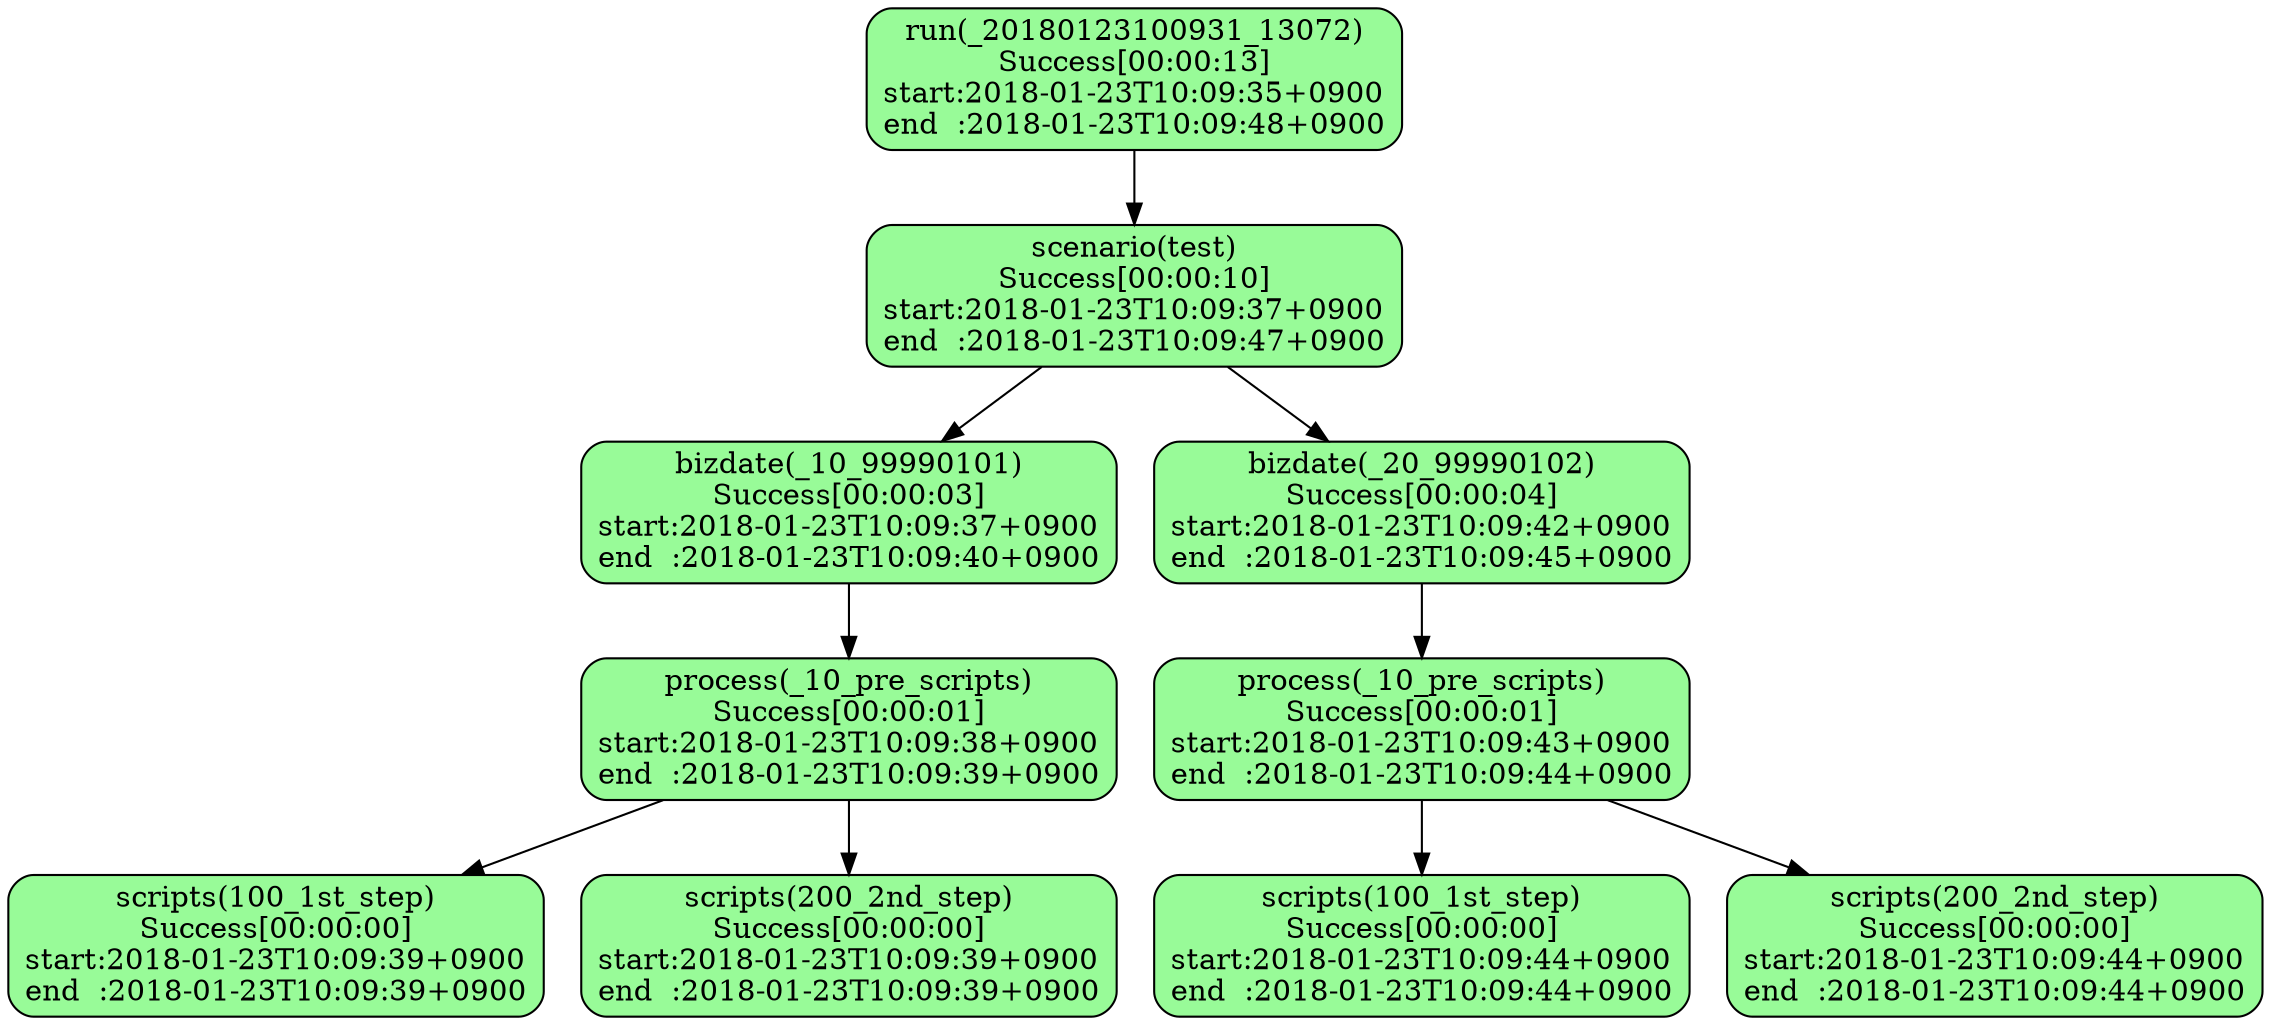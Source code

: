 digraph G {
  layout="dot";
  X20180123100931X13072Xrun[label="run(_20180123100931_13072)\nSuccess[00:00:13]\nstart:2018-01-23T10:09:35+0900\nend  :2018-01-23T10:09:48+0900",shape="box",style="filled,rounded",fillcolor="palegreen"];
  X20180123100931X13072XrunXtest[label="scenario(test)\nSuccess[00:00:10]\nstart:2018-01-23T10:09:37+0900\nend  :2018-01-23T10:09:47+0900",shape="box",style="filled,rounded",fillcolor="palegreen"];
  X20180123100931X13072XrunXtestXX10X99990101[label="bizdate(_10_99990101)\nSuccess[00:00:03]\nstart:2018-01-23T10:09:37+0900\nend  :2018-01-23T10:09:40+0900",shape="box",style="filled,rounded",fillcolor="palegreen"];
  X20180123100931X13072XrunXtestXX10X99990101XX10XpreXscripts[label="process(_10_pre_scripts)\nSuccess[00:00:01]\nstart:2018-01-23T10:09:38+0900\nend  :2018-01-23T10:09:39+0900",shape="box",style="filled,rounded",fillcolor="palegreen"];
  X20180123100931X13072XrunXtestXX10X99990101XX10XpreXscriptsX100X1stXstep[label="scripts(100_1st_step)\nSuccess[00:00:00]\nstart:2018-01-23T10:09:39+0900\nend  :2018-01-23T10:09:39+0900",shape="box",style="filled,rounded",fillcolor="palegreen"];
  X20180123100931X13072XrunXtestXX10X99990101XX10XpreXscriptsX200X2ndXstep[label="scripts(200_2nd_step)\nSuccess[00:00:00]\nstart:2018-01-23T10:09:39+0900\nend  :2018-01-23T10:09:39+0900",shape="box",style="filled,rounded",fillcolor="palegreen"];
  X20180123100931X13072XrunXtestXX20X99990102[label="bizdate(_20_99990102)\nSuccess[00:00:04]\nstart:2018-01-23T10:09:42+0900\nend  :2018-01-23T10:09:45+0900",shape="box",style="filled,rounded",fillcolor="palegreen"];
  X20180123100931X13072XrunXtestXX20X99990102XX10XpreXscripts[label="process(_10_pre_scripts)\nSuccess[00:00:01]\nstart:2018-01-23T10:09:43+0900\nend  :2018-01-23T10:09:44+0900",shape="box",style="filled,rounded",fillcolor="palegreen"];
  X20180123100931X13072XrunXtestXX20X99990102XX10XpreXscriptsX100X1stXstep[label="scripts(100_1st_step)\nSuccess[00:00:00]\nstart:2018-01-23T10:09:44+0900\nend  :2018-01-23T10:09:44+0900",shape="box",style="filled,rounded",fillcolor="palegreen"];
  X20180123100931X13072XrunXtestXX20X99990102XX10XpreXscriptsX200X2ndXstep[label="scripts(200_2nd_step)\nSuccess[00:00:00]\nstart:2018-01-23T10:09:44+0900\nend  :2018-01-23T10:09:44+0900",shape="box",style="filled,rounded",fillcolor="palegreen"];
  X20180123100931X13072Xrun -> X20180123100931X13072XrunXtest;
  X20180123100931X13072XrunXtest -> X20180123100931X13072XrunXtestXX10X99990101;
  X20180123100931X13072XrunXtestXX10X99990101 -> X20180123100931X13072XrunXtestXX10X99990101XX10XpreXscripts;
  X20180123100931X13072XrunXtestXX10X99990101XX10XpreXscripts -> X20180123100931X13072XrunXtestXX10X99990101XX10XpreXscriptsX100X1stXstep;
  X20180123100931X13072XrunXtestXX10X99990101XX10XpreXscripts -> X20180123100931X13072XrunXtestXX10X99990101XX10XpreXscriptsX200X2ndXstep;
  X20180123100931X13072XrunXtest -> X20180123100931X13072XrunXtestXX20X99990102;
  X20180123100931X13072XrunXtestXX20X99990102 -> X20180123100931X13072XrunXtestXX20X99990102XX10XpreXscripts;
  X20180123100931X13072XrunXtestXX20X99990102XX10XpreXscripts -> X20180123100931X13072XrunXtestXX20X99990102XX10XpreXscriptsX100X1stXstep;
  X20180123100931X13072XrunXtestXX20X99990102XX10XpreXscripts -> X20180123100931X13072XrunXtestXX20X99990102XX10XpreXscriptsX200X2ndXstep;
}
